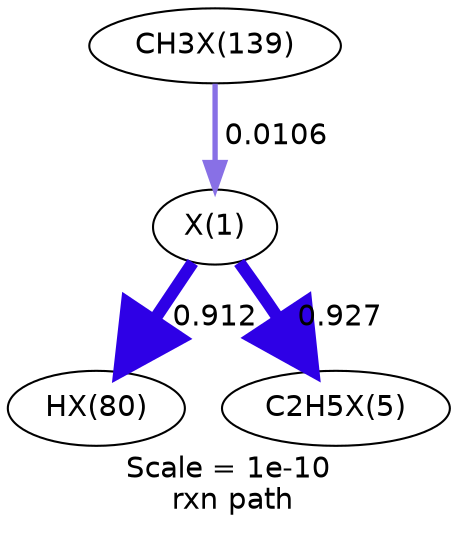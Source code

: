 digraph reaction_paths {
center=1;
s21 -> s23[fontname="Helvetica", style="setlinewidth(5.93)", arrowsize=2.97, color="0.7, 1.41, 0.9"
, label=" 0.912"];
s21 -> s22[fontname="Helvetica", style="setlinewidth(5.94)", arrowsize=2.97, color="0.7, 1.43, 0.9"
, label=" 0.927"];
s25 -> s21[fontname="Helvetica", style="setlinewidth(2.56)", arrowsize=1.28, color="0.7, 0.511, 0.9"
, label=" 0.0106"];
s21 [ fontname="Helvetica", label="X(1)"];
s22 [ fontname="Helvetica", label="C2H5X(5)"];
s23 [ fontname="Helvetica", label="HX(80)"];
s25 [ fontname="Helvetica", label="CH3X(139)"];
 label = "Scale = 1e-10\l rxn path";
 fontname = "Helvetica";
}
